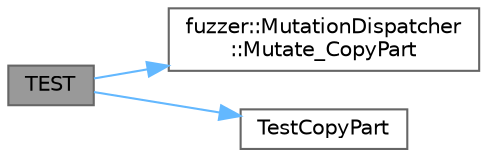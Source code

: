 digraph "TEST"
{
 // LATEX_PDF_SIZE
  bgcolor="transparent";
  edge [fontname=Helvetica,fontsize=10,labelfontname=Helvetica,labelfontsize=10];
  node [fontname=Helvetica,fontsize=10,shape=box,height=0.2,width=0.4];
  rankdir="LR";
  Node1 [id="Node000001",label="TEST",height=0.2,width=0.4,color="gray40", fillcolor="grey60", style="filled", fontcolor="black",tooltip=" "];
  Node1 -> Node2 [id="edge1_Node000001_Node000002",color="steelblue1",style="solid",tooltip=" "];
  Node2 [id="Node000002",label="fuzzer::MutationDispatcher\l::Mutate_CopyPart",height=0.2,width=0.4,color="grey40", fillcolor="white", style="filled",URL="$classfuzzer_1_1_mutation_dispatcher.html#a45cce402d75c235db82cf896f6159e66",tooltip="Mutates data by copying/inserting a part of data into a different place."];
  Node1 -> Node3 [id="edge2_Node000001_Node000003",color="steelblue1",style="solid",tooltip=" "];
  Node3 [id="Node000003",label="TestCopyPart",height=0.2,width=0.4,color="grey40", fillcolor="white", style="filled",URL="$_fuzzer_unittest_8cpp.html#a0364a2e0d3bb7c705fd70e774edc9fb7",tooltip=" "];
}

